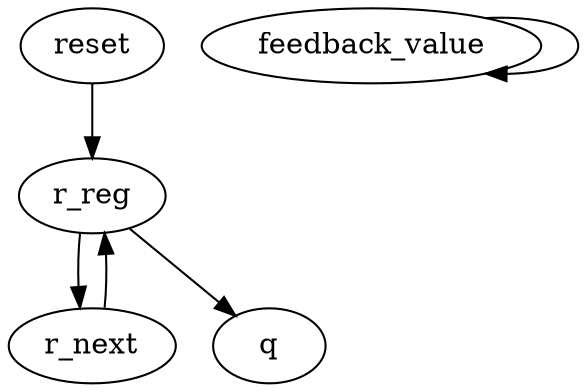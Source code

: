 digraph "" {
	r_reg -> r_next	[weight=1.0];
	r_reg -> q	[weight=1.0];
	r_next -> r_reg	[weight=1.0];
	feedback_value -> feedback_value	[weight=1.0];
	reset -> r_reg	[weight=2.0];
}
